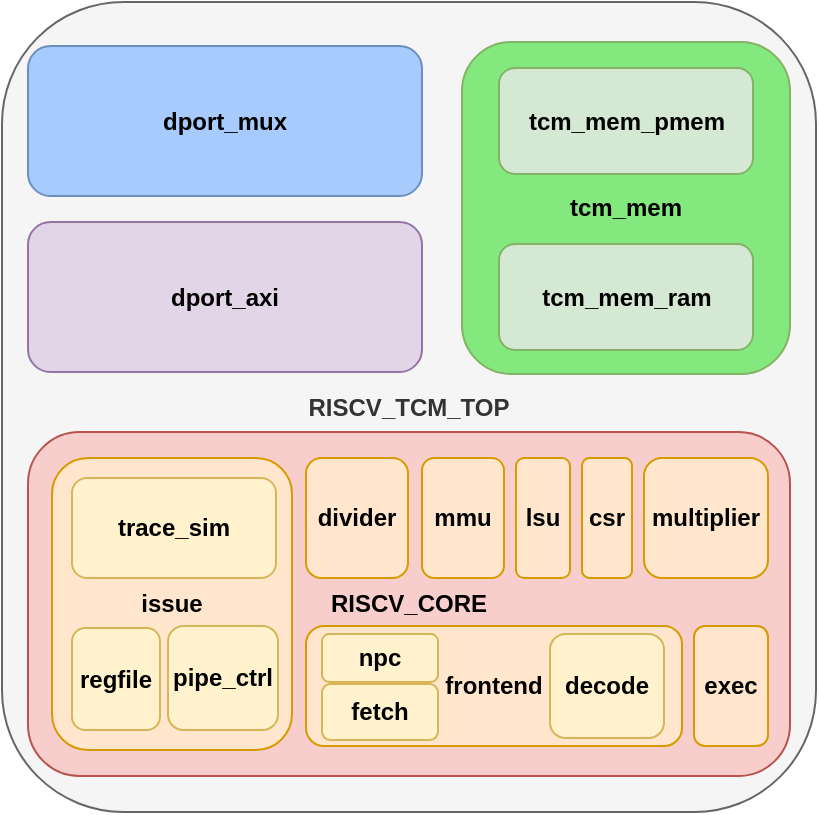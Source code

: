 <mxfile version="26.2.12">
  <diagram name="Страница — 1" id="j_ky7cTrIjzosh0vbjen">
    <mxGraphModel grid="0" page="0" gridSize="10" guides="1" tooltips="1" connect="1" arrows="1" fold="1" pageScale="1" pageWidth="827" pageHeight="1169" math="0" shadow="0">
      <root>
        <mxCell id="0" />
        <mxCell id="1" parent="0" />
        <mxCell id="DKxYXN36QU3vZQ5P5UN2-1" value="&lt;b&gt;RISCV_TCM_TOP&lt;/b&gt;" style="rounded=1;whiteSpace=wrap;html=1;fillColor=#f5f5f5;fontColor=#333333;strokeColor=#666666;" vertex="1" parent="1">
          <mxGeometry x="-147" y="11" width="407" height="405" as="geometry" />
        </mxCell>
        <mxCell id="DKxYXN36QU3vZQ5P5UN2-2" value="&lt;b&gt;RISCV_CORE&lt;/b&gt;" style="rounded=1;whiteSpace=wrap;html=1;fillColor=#f8cecc;strokeColor=#b85450;" vertex="1" parent="1">
          <mxGeometry x="-134" y="226" width="381" height="172" as="geometry" />
        </mxCell>
        <mxCell id="DKxYXN36QU3vZQ5P5UN2-3" value="&lt;b style=&quot;&quot;&gt;&lt;font&gt;multiplier&lt;/font&gt;&lt;/b&gt;" style="rounded=1;whiteSpace=wrap;html=1;fillColor=#ffe6cc;strokeColor=#d79b00;" vertex="1" parent="1">
          <mxGeometry x="174" y="239" width="62" height="60" as="geometry" />
        </mxCell>
        <mxCell id="DKxYXN36QU3vZQ5P5UN2-4" value="&lt;b&gt;mmu&lt;/b&gt;" style="rounded=1;whiteSpace=wrap;html=1;fillColor=#ffe6cc;strokeColor=#d79b00;" vertex="1" parent="1">
          <mxGeometry x="63" y="239" width="41" height="60" as="geometry" />
        </mxCell>
        <mxCell id="DKxYXN36QU3vZQ5P5UN2-5" value="&lt;b&gt;lsu&lt;/b&gt;" style="rounded=1;whiteSpace=wrap;html=1;fillColor=#ffe6cc;strokeColor=#d79b00;" vertex="1" parent="1">
          <mxGeometry x="110" y="239" width="27" height="60" as="geometry" />
        </mxCell>
        <mxCell id="DKxYXN36QU3vZQ5P5UN2-6" value="&lt;b&gt;csr&lt;/b&gt;" style="rounded=1;whiteSpace=wrap;html=1;fillColor=#ffe6cc;strokeColor=#d79b00;" vertex="1" parent="1">
          <mxGeometry x="143" y="239" width="25" height="60" as="geometry" />
        </mxCell>
        <mxCell id="DKxYXN36QU3vZQ5P5UN2-8" value="&lt;b&gt;divider&lt;/b&gt;" style="rounded=1;whiteSpace=wrap;html=1;fillColor=#ffe6cc;strokeColor=#d79b00;" vertex="1" parent="1">
          <mxGeometry x="5" y="239" width="51" height="60" as="geometry" />
        </mxCell>
        <mxCell id="DKxYXN36QU3vZQ5P5UN2-9" value="exec" style="rounded=1;whiteSpace=wrap;html=1;fontStyle=1;fillColor=#ffe6cc;strokeColor=#d79b00;" vertex="1" parent="1">
          <mxGeometry x="199" y="323" width="37" height="60" as="geometry" />
        </mxCell>
        <mxCell id="DKxYXN36QU3vZQ5P5UN2-10" value="&lt;b&gt;issue&lt;/b&gt;" style="rounded=1;whiteSpace=wrap;html=1;fillColor=#ffe6cc;strokeColor=#d79b00;" vertex="1" parent="1">
          <mxGeometry x="-122" y="239" width="120" height="146" as="geometry" />
        </mxCell>
        <mxCell id="DKxYXN36QU3vZQ5P5UN2-12" value="&lt;b&gt;pipe_ctrl&lt;/b&gt;" style="rounded=1;whiteSpace=wrap;html=1;fillColor=#fff2cc;strokeColor=#d6b656;" vertex="1" parent="1">
          <mxGeometry x="-64" y="323" width="55" height="52" as="geometry" />
        </mxCell>
        <mxCell id="DKxYXN36QU3vZQ5P5UN2-13" value="&lt;b&gt;regfile&lt;/b&gt;" style="rounded=1;whiteSpace=wrap;html=1;fillColor=#fff2cc;strokeColor=#d6b656;" vertex="1" parent="1">
          <mxGeometry x="-112" y="324" width="44" height="51" as="geometry" />
        </mxCell>
        <mxCell id="DKxYXN36QU3vZQ5P5UN2-14" value="&lt;b&gt;trace_sim&lt;/b&gt;" style="rounded=1;whiteSpace=wrap;html=1;fillColor=#fff2cc;strokeColor=#d6b656;" vertex="1" parent="1">
          <mxGeometry x="-112" y="249" width="102" height="50" as="geometry" />
        </mxCell>
        <mxCell id="DKxYXN36QU3vZQ5P5UN2-15" value="&lt;b&gt;frontend&lt;/b&gt;" style="rounded=1;whiteSpace=wrap;html=1;fillColor=#ffe6cc;strokeColor=#d79b00;" vertex="1" parent="1">
          <mxGeometry x="5" y="323" width="188" height="60" as="geometry" />
        </mxCell>
        <mxCell id="DKxYXN36QU3vZQ5P5UN2-16" style="edgeStyle=none;curved=1;rounded=0;orthogonalLoop=1;jettySize=auto;html=1;exitX=0.5;exitY=1;exitDx=0;exitDy=0;fontSize=12;startSize=8;endSize=8;" edge="1" parent="1" source="DKxYXN36QU3vZQ5P5UN2-10" target="DKxYXN36QU3vZQ5P5UN2-10">
          <mxGeometry relative="1" as="geometry" />
        </mxCell>
        <mxCell id="DKxYXN36QU3vZQ5P5UN2-17" value="&lt;b&gt;npc&lt;/b&gt;" style="rounded=1;whiteSpace=wrap;html=1;fillColor=#fff2cc;strokeColor=#d6b656;" vertex="1" parent="1">
          <mxGeometry x="13" y="327" width="58" height="24" as="geometry" />
        </mxCell>
        <mxCell id="DKxYXN36QU3vZQ5P5UN2-18" value="&lt;b&gt;fetch&lt;/b&gt;" style="rounded=1;whiteSpace=wrap;html=1;fillColor=#fff2cc;strokeColor=#d6b656;" vertex="1" parent="1">
          <mxGeometry x="13" y="352" width="58" height="28" as="geometry" />
        </mxCell>
        <mxCell id="DKxYXN36QU3vZQ5P5UN2-19" value="&lt;b&gt;decode&lt;/b&gt;" style="rounded=1;whiteSpace=wrap;html=1;fillColor=#fff2cc;strokeColor=#d6b656;" vertex="1" parent="1">
          <mxGeometry x="127" y="327" width="57" height="52" as="geometry" />
        </mxCell>
        <mxCell id="DKxYXN36QU3vZQ5P5UN2-20" value="&lt;font style=&quot;color: rgb(0, 0, 0);&quot;&gt;&lt;b&gt;tcm_mem&lt;/b&gt;&lt;/font&gt;" style="rounded=1;whiteSpace=wrap;html=1;fillStyle=auto;fillColor=#83E87D;strokeColor=#82b366;" vertex="1" parent="1">
          <mxGeometry x="83" y="31" width="164" height="166" as="geometry" />
        </mxCell>
        <mxCell id="DKxYXN36QU3vZQ5P5UN2-22" value="&lt;b&gt;tcm_mem_pmem&lt;/b&gt;" style="rounded=1;whiteSpace=wrap;html=1;fillColor=#d5e8d4;strokeColor=#82b366;" vertex="1" parent="1">
          <mxGeometry x="101.5" y="44" width="127" height="53" as="geometry" />
        </mxCell>
        <mxCell id="DKxYXN36QU3vZQ5P5UN2-23" value="&lt;b&gt;tcm_mem_ram&lt;/b&gt;" style="rounded=1;whiteSpace=wrap;html=1;fillColor=#d5e8d4;strokeColor=#82b366;" vertex="1" parent="1">
          <mxGeometry x="101.5" y="132" width="127" height="53" as="geometry" />
        </mxCell>
        <mxCell id="DKxYXN36QU3vZQ5P5UN2-31" value="&lt;b&gt;dport_axi&lt;/b&gt;" style="rounded=1;whiteSpace=wrap;html=1;fillColor=#e1d5e7;strokeColor=#9673a6;" vertex="1" parent="1">
          <mxGeometry x="-134" y="121" width="197" height="75" as="geometry" />
        </mxCell>
        <mxCell id="EZPwLoxXfGwVO16MtdNn-1" value="&lt;b&gt;dport_mux&lt;/b&gt;" style="rounded=1;whiteSpace=wrap;html=1;fillColor=#A6CBFC;strokeColor=#6c8ebf;" vertex="1" parent="1">
          <mxGeometry x="-134" y="33" width="197" height="75" as="geometry" />
        </mxCell>
      </root>
    </mxGraphModel>
  </diagram>
</mxfile>
